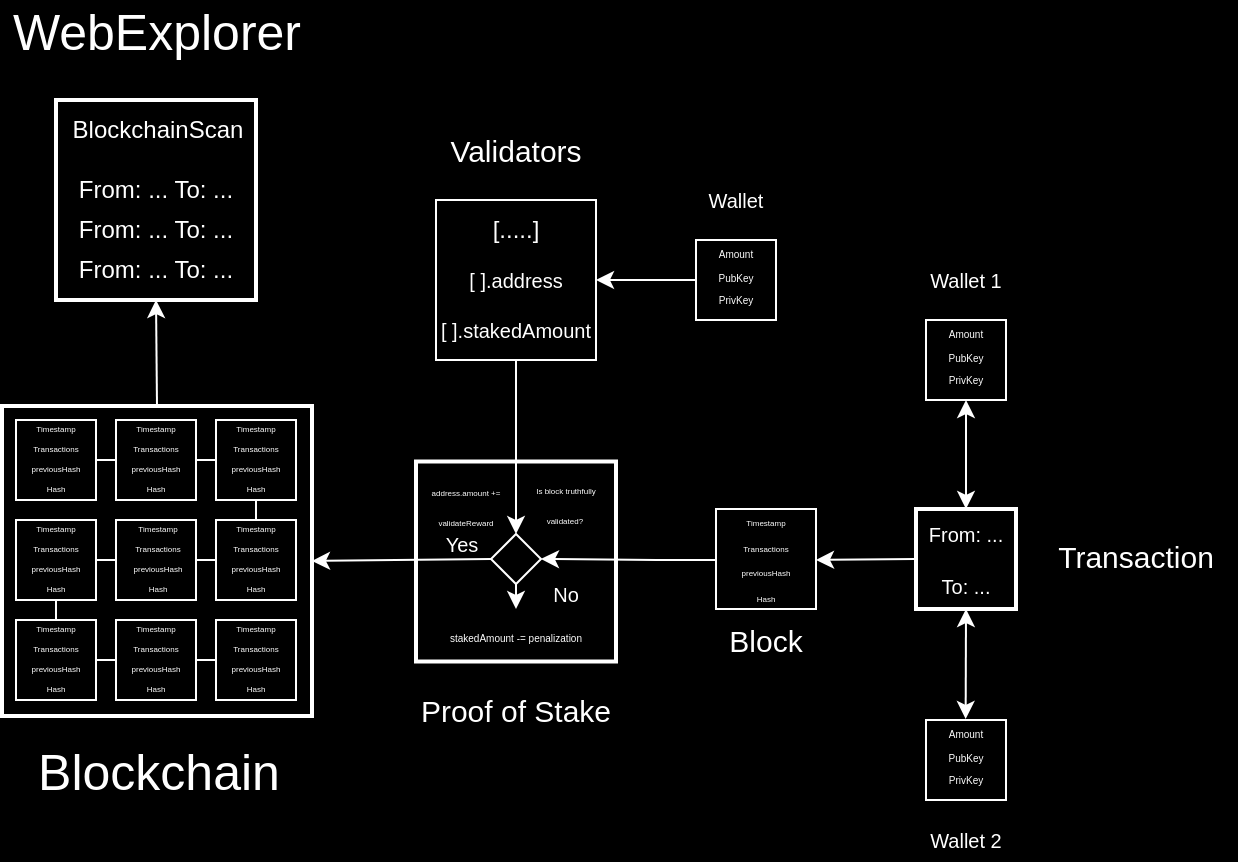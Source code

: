 <mxfile version="24.4.3" type="github">
  <diagram name="Stránka-1" id="s3hBo5GiVauqnpyUISQr">
    <mxGraphModel dx="2852" dy="1570" grid="1" gridSize="10" guides="1" tooltips="1" connect="1" arrows="1" fold="1" page="1" pageScale="1" pageWidth="1500" pageHeight="1500" background="#000000" math="0" shadow="0">
      <root>
        <mxCell id="0" />
        <mxCell id="1" parent="0" />
        <mxCell id="VWce3QYt1jWBbTMA_Xj5-55" value="" style="group;strokeWidth=1;" parent="1" vertex="1" connectable="0">
          <mxGeometry x="673" y="673" width="155" height="155" as="geometry" />
        </mxCell>
        <mxCell id="5ftyIihU0jtAtuSoUZJ_-14" value="" style="whiteSpace=wrap;html=1;aspect=fixed;fillColor=#000000;strokeColor=#FFFFFF;strokeWidth=2;" parent="VWce3QYt1jWBbTMA_Xj5-55" vertex="1">
          <mxGeometry width="155" height="155" as="geometry" />
        </mxCell>
        <mxCell id="5ftyIihU0jtAtuSoUZJ_-15" value="" style="whiteSpace=wrap;html=1;aspect=fixed;fillColor=#000000;strokeColor=#FFFFFF;" parent="VWce3QYt1jWBbTMA_Xj5-55" vertex="1">
          <mxGeometry x="7" y="7" width="40" height="40" as="geometry" />
        </mxCell>
        <mxCell id="5ftyIihU0jtAtuSoUZJ_-16" value="" style="whiteSpace=wrap;html=1;aspect=fixed;fillColor=#000000;strokeColor=#FFFFFF;" parent="VWce3QYt1jWBbTMA_Xj5-55" vertex="1">
          <mxGeometry x="57" y="7" width="40" height="40" as="geometry" />
        </mxCell>
        <mxCell id="5ftyIihU0jtAtuSoUZJ_-17" value="" style="whiteSpace=wrap;html=1;aspect=fixed;fillColor=#000000;strokeColor=#FFFFFF;" parent="VWce3QYt1jWBbTMA_Xj5-55" vertex="1">
          <mxGeometry x="107" y="7" width="40" height="40" as="geometry" />
        </mxCell>
        <mxCell id="5ftyIihU0jtAtuSoUZJ_-18" value="" style="whiteSpace=wrap;html=1;aspect=fixed;fillColor=#000000;strokeColor=#FFFFFF;" parent="VWce3QYt1jWBbTMA_Xj5-55" vertex="1">
          <mxGeometry x="7" y="57" width="40" height="40" as="geometry" />
        </mxCell>
        <mxCell id="5ftyIihU0jtAtuSoUZJ_-19" value="" style="whiteSpace=wrap;html=1;aspect=fixed;fillColor=#000000;strokeColor=#FFFFFF;" parent="VWce3QYt1jWBbTMA_Xj5-55" vertex="1">
          <mxGeometry x="57" y="57" width="40" height="40" as="geometry" />
        </mxCell>
        <mxCell id="5ftyIihU0jtAtuSoUZJ_-20" value="" style="whiteSpace=wrap;html=1;aspect=fixed;fillColor=#000000;strokeColor=#FFFFFF;" parent="VWce3QYt1jWBbTMA_Xj5-55" vertex="1">
          <mxGeometry x="107" y="57" width="40" height="40" as="geometry" />
        </mxCell>
        <mxCell id="5ftyIihU0jtAtuSoUZJ_-21" value="" style="whiteSpace=wrap;html=1;aspect=fixed;fillColor=#000000;strokeColor=#FFFFFF;" parent="VWce3QYt1jWBbTMA_Xj5-55" vertex="1">
          <mxGeometry x="7" y="107" width="40" height="40" as="geometry" />
        </mxCell>
        <mxCell id="5ftyIihU0jtAtuSoUZJ_-22" value="" style="whiteSpace=wrap;html=1;aspect=fixed;fillColor=#000000;strokeColor=#FFFFFF;" parent="VWce3QYt1jWBbTMA_Xj5-55" vertex="1">
          <mxGeometry x="57" y="107" width="40" height="40" as="geometry" />
        </mxCell>
        <mxCell id="5ftyIihU0jtAtuSoUZJ_-23" value="" style="whiteSpace=wrap;html=1;aspect=fixed;fillColor=#000000;strokeColor=#FFFFFF;" parent="VWce3QYt1jWBbTMA_Xj5-55" vertex="1">
          <mxGeometry x="107" y="107" width="40" height="40" as="geometry" />
        </mxCell>
        <mxCell id="5ftyIihU0jtAtuSoUZJ_-24" value="" style="endArrow=none;html=1;rounded=0;strokeColor=#FFFFFF;entryX=0;entryY=0.5;entryDx=0;entryDy=0;exitX=1;exitY=0.5;exitDx=0;exitDy=0;" parent="VWce3QYt1jWBbTMA_Xj5-55" source="5ftyIihU0jtAtuSoUZJ_-18" target="5ftyIihU0jtAtuSoUZJ_-19" edge="1">
          <mxGeometry width="50" height="50" relative="1" as="geometry">
            <mxPoint x="27" y="87" as="sourcePoint" />
            <mxPoint x="77" y="37" as="targetPoint" />
          </mxGeometry>
        </mxCell>
        <mxCell id="5ftyIihU0jtAtuSoUZJ_-26" value="" style="endArrow=none;html=1;rounded=0;entryX=1;entryY=0.5;entryDx=0;entryDy=0;exitX=0;exitY=0.5;exitDx=0;exitDy=0;strokeColor=#FFFFFF;" parent="VWce3QYt1jWBbTMA_Xj5-55" source="5ftyIihU0jtAtuSoUZJ_-16" target="5ftyIihU0jtAtuSoUZJ_-15" edge="1">
          <mxGeometry width="50" height="50" relative="1" as="geometry">
            <mxPoint x="27" y="97" as="sourcePoint" />
            <mxPoint x="77" y="47" as="targetPoint" />
          </mxGeometry>
        </mxCell>
        <mxCell id="5ftyIihU0jtAtuSoUZJ_-27" value="" style="endArrow=none;html=1;rounded=0;entryX=1;entryY=0.5;entryDx=0;entryDy=0;exitX=0;exitY=0.5;exitDx=0;exitDy=0;strokeColor=#FFFFFF;" parent="VWce3QYt1jWBbTMA_Xj5-55" source="5ftyIihU0jtAtuSoUZJ_-17" target="5ftyIihU0jtAtuSoUZJ_-16" edge="1">
          <mxGeometry width="50" height="50" relative="1" as="geometry">
            <mxPoint x="27" y="67" as="sourcePoint" />
            <mxPoint x="77" y="17" as="targetPoint" />
          </mxGeometry>
        </mxCell>
        <mxCell id="5ftyIihU0jtAtuSoUZJ_-28" value="" style="endArrow=none;html=1;rounded=0;entryX=0.5;entryY=1;entryDx=0;entryDy=0;exitX=0.5;exitY=0;exitDx=0;exitDy=0;strokeColor=#FFFFFF;" parent="VWce3QYt1jWBbTMA_Xj5-55" source="5ftyIihU0jtAtuSoUZJ_-20" target="5ftyIihU0jtAtuSoUZJ_-17" edge="1">
          <mxGeometry width="50" height="50" relative="1" as="geometry">
            <mxPoint x="27" y="87" as="sourcePoint" />
            <mxPoint x="77" y="37" as="targetPoint" />
          </mxGeometry>
        </mxCell>
        <mxCell id="5ftyIihU0jtAtuSoUZJ_-29" value="" style="endArrow=none;html=1;rounded=0;entryX=0;entryY=0.5;entryDx=0;entryDy=0;exitX=1;exitY=0.5;exitDx=0;exitDy=0;strokeColor=#FFFFFF;" parent="VWce3QYt1jWBbTMA_Xj5-55" source="5ftyIihU0jtAtuSoUZJ_-19" target="5ftyIihU0jtAtuSoUZJ_-20" edge="1">
          <mxGeometry width="50" height="50" relative="1" as="geometry">
            <mxPoint x="27" y="87" as="sourcePoint" />
            <mxPoint x="77" y="37" as="targetPoint" />
          </mxGeometry>
        </mxCell>
        <mxCell id="5ftyIihU0jtAtuSoUZJ_-30" value="" style="endArrow=none;html=1;rounded=0;entryX=0.5;entryY=1;entryDx=0;entryDy=0;strokeColor=#FFFFFF;" parent="VWce3QYt1jWBbTMA_Xj5-55" target="5ftyIihU0jtAtuSoUZJ_-18" edge="1">
          <mxGeometry width="50" height="50" relative="1" as="geometry">
            <mxPoint x="27" y="107" as="sourcePoint" />
            <mxPoint x="77" y="67" as="targetPoint" />
          </mxGeometry>
        </mxCell>
        <mxCell id="5ftyIihU0jtAtuSoUZJ_-31" value="" style="endArrow=none;html=1;rounded=0;strokeColor=#FFFFFF;exitX=1;exitY=0.5;exitDx=0;exitDy=0;entryX=0;entryY=0.5;entryDx=0;entryDy=0;" parent="VWce3QYt1jWBbTMA_Xj5-55" source="5ftyIihU0jtAtuSoUZJ_-21" target="5ftyIihU0jtAtuSoUZJ_-22" edge="1">
          <mxGeometry width="50" height="50" relative="1" as="geometry">
            <mxPoint x="27" y="117" as="sourcePoint" />
            <mxPoint x="77" y="67" as="targetPoint" />
          </mxGeometry>
        </mxCell>
        <mxCell id="5ftyIihU0jtAtuSoUZJ_-32" value="" style="endArrow=none;html=1;rounded=0;strokeColor=#FFFFFF;exitX=1;exitY=0.5;exitDx=0;exitDy=0;entryX=0;entryY=0.5;entryDx=0;entryDy=0;" parent="VWce3QYt1jWBbTMA_Xj5-55" source="5ftyIihU0jtAtuSoUZJ_-22" target="5ftyIihU0jtAtuSoUZJ_-23" edge="1">
          <mxGeometry width="50" height="50" relative="1" as="geometry">
            <mxPoint x="27" y="117" as="sourcePoint" />
            <mxPoint x="77" y="67" as="targetPoint" />
          </mxGeometry>
        </mxCell>
        <mxCell id="VWce3QYt1jWBbTMA_Xj5-1" value="&lt;font style=&quot;font-size: 4px;&quot;&gt;Timestamp&lt;/font&gt;" style="text;strokeColor=none;align=center;fillColor=none;html=1;verticalAlign=bottom;whiteSpace=wrap;rounded=0;fontColor=#FFFFFF;horizontal=1;spacingTop=0;textShadow=0;labelBorderColor=none;fontSize=4;" parent="VWce3QYt1jWBbTMA_Xj5-55" vertex="1">
          <mxGeometry x="7" y="7" width="40" height="10" as="geometry" />
        </mxCell>
        <mxCell id="VWce3QYt1jWBbTMA_Xj5-2" value="&lt;font style=&quot;font-size: 4px;&quot;&gt;Transactions&lt;/font&gt;" style="text;strokeColor=none;align=center;fillColor=none;html=1;verticalAlign=bottom;whiteSpace=wrap;rounded=0;fontColor=#FFFFFF;fontSize=4;" parent="VWce3QYt1jWBbTMA_Xj5-55" vertex="1">
          <mxGeometry x="7" y="17" width="40" height="10" as="geometry" />
        </mxCell>
        <mxCell id="VWce3QYt1jWBbTMA_Xj5-3" value="&lt;font style=&quot;font-size: 4px;&quot;&gt;previousHash&lt;/font&gt;" style="text;strokeColor=none;align=center;fillColor=none;html=1;verticalAlign=bottom;whiteSpace=wrap;rounded=0;fontColor=#FFFFFF;fontSize=4;" parent="VWce3QYt1jWBbTMA_Xj5-55" vertex="1">
          <mxGeometry x="7" y="27" width="40" height="10" as="geometry" />
        </mxCell>
        <mxCell id="VWce3QYt1jWBbTMA_Xj5-5" value="&lt;font style=&quot;font-size: 4px;&quot;&gt;Hash&lt;/font&gt;" style="text;strokeColor=none;align=center;fillColor=none;html=1;verticalAlign=bottom;whiteSpace=wrap;rounded=0;fontColor=#FFFFFF;fontSize=4;" parent="VWce3QYt1jWBbTMA_Xj5-55" vertex="1">
          <mxGeometry x="7" y="37" width="40" height="10" as="geometry" />
        </mxCell>
        <mxCell id="VWce3QYt1jWBbTMA_Xj5-22" value="&lt;font style=&quot;font-size: 4px;&quot;&gt;previousHash&lt;/font&gt;" style="text;strokeColor=none;align=center;fillColor=none;html=1;verticalAlign=bottom;whiteSpace=wrap;rounded=0;fontColor=#FFFFFF;fontSize=4;" parent="VWce3QYt1jWBbTMA_Xj5-55" vertex="1">
          <mxGeometry x="57" y="27" width="40" height="10" as="geometry" />
        </mxCell>
        <mxCell id="VWce3QYt1jWBbTMA_Xj5-23" value="&lt;font style=&quot;font-size: 4px;&quot;&gt;Hash&lt;/font&gt;" style="text;strokeColor=none;align=center;fillColor=none;html=1;verticalAlign=bottom;whiteSpace=wrap;rounded=0;fontColor=#FFFFFF;fontSize=4;" parent="VWce3QYt1jWBbTMA_Xj5-55" vertex="1">
          <mxGeometry x="57" y="37" width="40" height="10" as="geometry" />
        </mxCell>
        <mxCell id="VWce3QYt1jWBbTMA_Xj5-24" value="&lt;font style=&quot;font-size: 4px;&quot;&gt;Transactions&lt;/font&gt;" style="text;strokeColor=none;align=center;fillColor=none;html=1;verticalAlign=bottom;whiteSpace=wrap;rounded=0;fontColor=#FFFFFF;fontSize=4;" parent="VWce3QYt1jWBbTMA_Xj5-55" vertex="1">
          <mxGeometry x="57" y="17" width="40" height="10" as="geometry" />
        </mxCell>
        <mxCell id="VWce3QYt1jWBbTMA_Xj5-25" value="&lt;font style=&quot;font-size: 4px;&quot;&gt;Timestamp&lt;/font&gt;" style="text;strokeColor=none;align=center;fillColor=none;html=1;verticalAlign=bottom;whiteSpace=wrap;rounded=0;fontColor=#FFFFFF;horizontal=1;spacingTop=0;textShadow=0;labelBorderColor=none;fontSize=4;" parent="VWce3QYt1jWBbTMA_Xj5-55" vertex="1">
          <mxGeometry x="57" y="7" width="40" height="10" as="geometry" />
        </mxCell>
        <mxCell id="VWce3QYt1jWBbTMA_Xj5-26" value="&lt;font style=&quot;font-size: 4px;&quot;&gt;previousHash&lt;/font&gt;" style="text;strokeColor=none;align=center;fillColor=none;html=1;verticalAlign=bottom;whiteSpace=wrap;rounded=0;fontColor=#FFFFFF;fontSize=4;" parent="VWce3QYt1jWBbTMA_Xj5-55" vertex="1">
          <mxGeometry x="107" y="27" width="40" height="10" as="geometry" />
        </mxCell>
        <mxCell id="VWce3QYt1jWBbTMA_Xj5-27" value="&lt;font style=&quot;font-size: 4px;&quot;&gt;Hash&lt;/font&gt;" style="text;strokeColor=none;align=center;fillColor=none;html=1;verticalAlign=bottom;whiteSpace=wrap;rounded=0;fontColor=#FFFFFF;fontSize=4;" parent="VWce3QYt1jWBbTMA_Xj5-55" vertex="1">
          <mxGeometry x="107" y="37" width="40" height="10" as="geometry" />
        </mxCell>
        <mxCell id="VWce3QYt1jWBbTMA_Xj5-28" value="&lt;font style=&quot;font-size: 4px;&quot;&gt;Transactions&lt;/font&gt;" style="text;strokeColor=none;align=center;fillColor=none;html=1;verticalAlign=bottom;whiteSpace=wrap;rounded=0;fontColor=#FFFFFF;fontSize=4;" parent="VWce3QYt1jWBbTMA_Xj5-55" vertex="1">
          <mxGeometry x="107" y="17" width="40" height="10" as="geometry" />
        </mxCell>
        <mxCell id="VWce3QYt1jWBbTMA_Xj5-29" value="&lt;font style=&quot;font-size: 4px;&quot;&gt;Timestamp&lt;/font&gt;" style="text;strokeColor=none;align=center;fillColor=none;html=1;verticalAlign=bottom;whiteSpace=wrap;rounded=0;fontColor=#FFFFFF;horizontal=1;spacingTop=0;textShadow=0;labelBorderColor=none;fontSize=4;" parent="VWce3QYt1jWBbTMA_Xj5-55" vertex="1">
          <mxGeometry x="107" y="7" width="40" height="10" as="geometry" />
        </mxCell>
        <mxCell id="VWce3QYt1jWBbTMA_Xj5-30" value="&lt;font style=&quot;font-size: 4px;&quot;&gt;previousHash&lt;/font&gt;" style="text;strokeColor=none;align=center;fillColor=none;html=1;verticalAlign=bottom;whiteSpace=wrap;rounded=0;fontColor=#FFFFFF;fontSize=4;" parent="VWce3QYt1jWBbTMA_Xj5-55" vertex="1">
          <mxGeometry x="107" y="77" width="40" height="10" as="geometry" />
        </mxCell>
        <mxCell id="VWce3QYt1jWBbTMA_Xj5-31" value="&lt;font style=&quot;font-size: 4px;&quot;&gt;Hash&lt;/font&gt;" style="text;strokeColor=none;align=center;fillColor=none;html=1;verticalAlign=bottom;whiteSpace=wrap;rounded=0;fontColor=#FFFFFF;fontSize=4;" parent="VWce3QYt1jWBbTMA_Xj5-55" vertex="1">
          <mxGeometry x="107" y="87" width="40" height="10" as="geometry" />
        </mxCell>
        <mxCell id="VWce3QYt1jWBbTMA_Xj5-32" value="&lt;font style=&quot;font-size: 4px;&quot;&gt;Transactions&lt;/font&gt;" style="text;strokeColor=none;align=center;fillColor=none;html=1;verticalAlign=bottom;whiteSpace=wrap;rounded=0;fontColor=#FFFFFF;fontSize=4;" parent="VWce3QYt1jWBbTMA_Xj5-55" vertex="1">
          <mxGeometry x="107" y="67" width="40" height="10" as="geometry" />
        </mxCell>
        <mxCell id="VWce3QYt1jWBbTMA_Xj5-33" value="&lt;font style=&quot;font-size: 4px;&quot;&gt;Timestamp&lt;/font&gt;" style="text;strokeColor=none;align=center;fillColor=none;html=1;verticalAlign=bottom;whiteSpace=wrap;rounded=0;fontColor=#FFFFFF;horizontal=1;spacingTop=0;textShadow=0;labelBorderColor=none;fontSize=4;" parent="VWce3QYt1jWBbTMA_Xj5-55" vertex="1">
          <mxGeometry x="107" y="57" width="40" height="10" as="geometry" />
        </mxCell>
        <mxCell id="VWce3QYt1jWBbTMA_Xj5-34" value="&lt;font style=&quot;font-size: 4px;&quot;&gt;previousHash&lt;/font&gt;" style="text;strokeColor=none;align=center;fillColor=none;html=1;verticalAlign=bottom;whiteSpace=wrap;rounded=0;fontColor=#FFFFFF;fontSize=4;" parent="VWce3QYt1jWBbTMA_Xj5-55" vertex="1">
          <mxGeometry x="57.5" y="77" width="40" height="10" as="geometry" />
        </mxCell>
        <mxCell id="VWce3QYt1jWBbTMA_Xj5-35" value="&lt;font style=&quot;font-size: 4px;&quot;&gt;Hash&lt;/font&gt;" style="text;strokeColor=none;align=center;fillColor=none;html=1;verticalAlign=bottom;whiteSpace=wrap;rounded=0;fontColor=#FFFFFF;fontSize=4;" parent="VWce3QYt1jWBbTMA_Xj5-55" vertex="1">
          <mxGeometry x="57.5" y="87" width="40" height="10" as="geometry" />
        </mxCell>
        <mxCell id="VWce3QYt1jWBbTMA_Xj5-36" value="&lt;font style=&quot;font-size: 4px;&quot;&gt;Transactions&lt;/font&gt;" style="text;strokeColor=none;align=center;fillColor=none;html=1;verticalAlign=bottom;whiteSpace=wrap;rounded=0;fontColor=#FFFFFF;fontSize=4;" parent="VWce3QYt1jWBbTMA_Xj5-55" vertex="1">
          <mxGeometry x="57.5" y="67" width="40" height="10" as="geometry" />
        </mxCell>
        <mxCell id="VWce3QYt1jWBbTMA_Xj5-37" value="&lt;font style=&quot;font-size: 4px;&quot;&gt;Timestamp&lt;/font&gt;" style="text;strokeColor=none;align=center;fillColor=none;html=1;verticalAlign=bottom;whiteSpace=wrap;rounded=0;fontColor=#FFFFFF;horizontal=1;spacingTop=0;textShadow=0;labelBorderColor=none;fontSize=4;" parent="VWce3QYt1jWBbTMA_Xj5-55" vertex="1">
          <mxGeometry x="57.5" y="57" width="40" height="10" as="geometry" />
        </mxCell>
        <mxCell id="VWce3QYt1jWBbTMA_Xj5-38" value="&lt;font style=&quot;font-size: 4px;&quot;&gt;previousHash&lt;/font&gt;" style="text;strokeColor=none;align=center;fillColor=none;html=1;verticalAlign=bottom;whiteSpace=wrap;rounded=0;fontColor=#FFFFFF;fontSize=4;" parent="VWce3QYt1jWBbTMA_Xj5-55" vertex="1">
          <mxGeometry x="7" y="77" width="40" height="10" as="geometry" />
        </mxCell>
        <mxCell id="VWce3QYt1jWBbTMA_Xj5-39" value="&lt;font style=&quot;font-size: 4px;&quot;&gt;Hash&lt;/font&gt;" style="text;strokeColor=none;align=center;fillColor=none;html=1;verticalAlign=bottom;whiteSpace=wrap;rounded=0;fontColor=#FFFFFF;fontSize=4;" parent="VWce3QYt1jWBbTMA_Xj5-55" vertex="1">
          <mxGeometry x="7" y="87" width="40" height="10" as="geometry" />
        </mxCell>
        <mxCell id="VWce3QYt1jWBbTMA_Xj5-40" value="&lt;font style=&quot;font-size: 4px;&quot;&gt;Transactions&lt;/font&gt;" style="text;strokeColor=none;align=center;fillColor=none;html=1;verticalAlign=bottom;whiteSpace=wrap;rounded=0;fontColor=#FFFFFF;fontSize=4;" parent="VWce3QYt1jWBbTMA_Xj5-55" vertex="1">
          <mxGeometry x="7" y="67" width="40" height="10" as="geometry" />
        </mxCell>
        <mxCell id="VWce3QYt1jWBbTMA_Xj5-41" value="&lt;font style=&quot;font-size: 4px;&quot;&gt;Timestamp&lt;/font&gt;" style="text;strokeColor=none;align=center;fillColor=none;html=1;verticalAlign=bottom;whiteSpace=wrap;rounded=0;fontColor=#FFFFFF;horizontal=1;spacingTop=0;textShadow=0;labelBorderColor=none;fontSize=4;" parent="VWce3QYt1jWBbTMA_Xj5-55" vertex="1">
          <mxGeometry x="7" y="57" width="40" height="10" as="geometry" />
        </mxCell>
        <mxCell id="VWce3QYt1jWBbTMA_Xj5-42" value="&lt;font style=&quot;font-size: 4px;&quot;&gt;previousHash&lt;/font&gt;" style="text;strokeColor=none;align=center;fillColor=none;html=1;verticalAlign=bottom;whiteSpace=wrap;rounded=0;fontColor=#FFFFFF;fontSize=4;" parent="VWce3QYt1jWBbTMA_Xj5-55" vertex="1">
          <mxGeometry x="7" y="127" width="40" height="10" as="geometry" />
        </mxCell>
        <mxCell id="VWce3QYt1jWBbTMA_Xj5-43" value="&lt;font style=&quot;font-size: 4px;&quot;&gt;Hash&lt;/font&gt;" style="text;strokeColor=none;align=center;fillColor=none;html=1;verticalAlign=bottom;whiteSpace=wrap;rounded=0;fontColor=#FFFFFF;fontSize=4;" parent="VWce3QYt1jWBbTMA_Xj5-55" vertex="1">
          <mxGeometry x="7" y="137" width="40" height="10" as="geometry" />
        </mxCell>
        <mxCell id="VWce3QYt1jWBbTMA_Xj5-44" value="&lt;font style=&quot;font-size: 4px;&quot;&gt;Transactions&lt;/font&gt;" style="text;strokeColor=none;align=center;fillColor=none;html=1;verticalAlign=bottom;whiteSpace=wrap;rounded=0;fontColor=#FFFFFF;fontSize=4;" parent="VWce3QYt1jWBbTMA_Xj5-55" vertex="1">
          <mxGeometry x="7" y="117" width="40" height="10" as="geometry" />
        </mxCell>
        <mxCell id="VWce3QYt1jWBbTMA_Xj5-45" value="&lt;font style=&quot;font-size: 4px;&quot;&gt;Timestamp&lt;/font&gt;" style="text;strokeColor=none;align=center;fillColor=none;html=1;verticalAlign=bottom;whiteSpace=wrap;rounded=0;fontColor=#FFFFFF;horizontal=1;spacingTop=0;textShadow=0;labelBorderColor=none;fontSize=4;" parent="VWce3QYt1jWBbTMA_Xj5-55" vertex="1">
          <mxGeometry x="7" y="107" width="40" height="10" as="geometry" />
        </mxCell>
        <mxCell id="VWce3QYt1jWBbTMA_Xj5-46" value="&lt;font style=&quot;font-size: 4px;&quot;&gt;previousHash&lt;/font&gt;" style="text;strokeColor=none;align=center;fillColor=none;html=1;verticalAlign=bottom;whiteSpace=wrap;rounded=0;fontColor=#FFFFFF;fontSize=4;" parent="VWce3QYt1jWBbTMA_Xj5-55" vertex="1">
          <mxGeometry x="57" y="127" width="40" height="10" as="geometry" />
        </mxCell>
        <mxCell id="VWce3QYt1jWBbTMA_Xj5-47" value="&lt;font style=&quot;font-size: 4px;&quot;&gt;Hash&lt;/font&gt;" style="text;strokeColor=none;align=center;fillColor=none;html=1;verticalAlign=bottom;whiteSpace=wrap;rounded=0;fontColor=#FFFFFF;fontSize=4;" parent="VWce3QYt1jWBbTMA_Xj5-55" vertex="1">
          <mxGeometry x="57" y="137" width="40" height="10" as="geometry" />
        </mxCell>
        <mxCell id="VWce3QYt1jWBbTMA_Xj5-48" value="&lt;font style=&quot;font-size: 4px;&quot;&gt;Transactions&lt;/font&gt;" style="text;strokeColor=none;align=center;fillColor=none;html=1;verticalAlign=bottom;whiteSpace=wrap;rounded=0;fontColor=#FFFFFF;fontSize=4;" parent="VWce3QYt1jWBbTMA_Xj5-55" vertex="1">
          <mxGeometry x="57" y="117" width="40" height="10" as="geometry" />
        </mxCell>
        <mxCell id="VWce3QYt1jWBbTMA_Xj5-49" value="&lt;font style=&quot;font-size: 4px;&quot;&gt;Timestamp&lt;/font&gt;" style="text;strokeColor=none;align=center;fillColor=none;html=1;verticalAlign=bottom;whiteSpace=wrap;rounded=0;fontColor=#FFFFFF;horizontal=1;spacingTop=0;textShadow=0;labelBorderColor=none;fontSize=4;" parent="VWce3QYt1jWBbTMA_Xj5-55" vertex="1">
          <mxGeometry x="57" y="107" width="40" height="10" as="geometry" />
        </mxCell>
        <mxCell id="VWce3QYt1jWBbTMA_Xj5-50" value="&lt;font style=&quot;font-size: 4px;&quot;&gt;previousHash&lt;/font&gt;" style="text;strokeColor=none;align=center;fillColor=none;html=1;verticalAlign=bottom;whiteSpace=wrap;rounded=0;fontColor=#FFFFFF;fontSize=4;" parent="VWce3QYt1jWBbTMA_Xj5-55" vertex="1">
          <mxGeometry x="107" y="127" width="40" height="10" as="geometry" />
        </mxCell>
        <mxCell id="VWce3QYt1jWBbTMA_Xj5-51" value="&lt;font style=&quot;font-size: 4px;&quot;&gt;Hash&lt;/font&gt;" style="text;strokeColor=none;align=center;fillColor=none;html=1;verticalAlign=bottom;whiteSpace=wrap;rounded=0;fontColor=#FFFFFF;fontSize=4;" parent="VWce3QYt1jWBbTMA_Xj5-55" vertex="1">
          <mxGeometry x="107" y="137" width="40" height="10" as="geometry" />
        </mxCell>
        <mxCell id="VWce3QYt1jWBbTMA_Xj5-52" value="&lt;font style=&quot;font-size: 4px;&quot;&gt;Transactions&lt;/font&gt;" style="text;strokeColor=none;align=center;fillColor=none;html=1;verticalAlign=bottom;whiteSpace=wrap;rounded=0;fontColor=#FFFFFF;fontSize=4;" parent="VWce3QYt1jWBbTMA_Xj5-55" vertex="1">
          <mxGeometry x="107" y="117" width="40" height="10" as="geometry" />
        </mxCell>
        <mxCell id="VWce3QYt1jWBbTMA_Xj5-53" value="&lt;font style=&quot;font-size: 4px;&quot;&gt;Timestamp&lt;/font&gt;" style="text;strokeColor=none;align=center;fillColor=none;html=1;verticalAlign=bottom;whiteSpace=wrap;rounded=0;fontColor=#FFFFFF;horizontal=1;spacingTop=0;textShadow=0;labelBorderColor=none;fontSize=4;" parent="VWce3QYt1jWBbTMA_Xj5-55" vertex="1">
          <mxGeometry x="107" y="107" width="40" height="10" as="geometry" />
        </mxCell>
        <mxCell id="VWce3QYt1jWBbTMA_Xj5-58" value="" style="whiteSpace=wrap;html=1;aspect=fixed;fillColor=#000000;strokeColor=#FFFFFF;strokeWidth=2;" parent="1" vertex="1">
          <mxGeometry x="880" y="700.75" width="100" height="100" as="geometry" />
        </mxCell>
        <mxCell id="VWce3QYt1jWBbTMA_Xj5-59" value="&lt;font style=&quot;font-size: 25px;&quot; color=&quot;#ffffff&quot;&gt;Blockchain&lt;/font&gt;" style="text;strokeColor=none;align=center;fillColor=none;html=1;verticalAlign=middle;whiteSpace=wrap;rounded=0;" parent="1" vertex="1">
          <mxGeometry x="673" y="840" width="157" height="30" as="geometry" />
        </mxCell>
        <mxCell id="VWce3QYt1jWBbTMA_Xj5-60" value="&lt;font style=&quot;font-size: 15px;&quot; color=&quot;#ffffff&quot;&gt;Proof of Stake&lt;/font&gt;" style="text;strokeColor=none;align=center;fillColor=none;html=1;verticalAlign=middle;whiteSpace=wrap;rounded=0;" parent="1" vertex="1">
          <mxGeometry x="880" y="810" width="100" height="30" as="geometry" />
        </mxCell>
        <mxCell id="VWce3QYt1jWBbTMA_Xj5-66" value="" style="group;strokeWidth=1;strokeColor=none;" parent="1" vertex="1" connectable="0">
          <mxGeometry x="1030" y="724.5" width="50" height="50" as="geometry" />
        </mxCell>
        <mxCell id="VWce3QYt1jWBbTMA_Xj5-65" value="" style="whiteSpace=wrap;html=1;aspect=fixed;fillColor=#000000;strokeColor=#FFFFFF;" parent="VWce3QYt1jWBbTMA_Xj5-66" vertex="1">
          <mxGeometry width="50" height="50" as="geometry" />
        </mxCell>
        <mxCell id="VWce3QYt1jWBbTMA_Xj5-61" value="&lt;font style=&quot;font-size: 4px;&quot;&gt;previousHash&lt;/font&gt;" style="text;strokeColor=none;align=center;fillColor=none;html=1;verticalAlign=bottom;whiteSpace=wrap;rounded=0;fontColor=#FFFFFF;fontSize=4;" parent="VWce3QYt1jWBbTMA_Xj5-66" vertex="1">
          <mxGeometry y="25" width="50" height="12.5" as="geometry" />
        </mxCell>
        <mxCell id="VWce3QYt1jWBbTMA_Xj5-64" value="&lt;font style=&quot;font-size: 4px;&quot;&gt;Timestamp&lt;/font&gt;" style="text;strokeColor=none;align=center;fillColor=none;html=1;verticalAlign=bottom;whiteSpace=wrap;rounded=0;fontColor=#FFFFFF;horizontal=1;spacingTop=0;textShadow=0;labelBorderColor=none;fontSize=4;" parent="VWce3QYt1jWBbTMA_Xj5-66" vertex="1">
          <mxGeometry width="50" height="12.5" as="geometry" />
        </mxCell>
        <mxCell id="VWce3QYt1jWBbTMA_Xj5-63" value="&lt;font style=&quot;font-size: 4px;&quot;&gt;Transactions&lt;/font&gt;" style="text;strokeColor=none;align=center;fillColor=none;html=1;verticalAlign=bottom;whiteSpace=wrap;rounded=0;fontColor=#FFFFFF;fontSize=4;" parent="VWce3QYt1jWBbTMA_Xj5-66" vertex="1">
          <mxGeometry y="13" width="50" height="12.5" as="geometry" />
        </mxCell>
        <mxCell id="VWce3QYt1jWBbTMA_Xj5-62" value="&lt;font style=&quot;font-size: 4px;&quot;&gt;Hash&lt;/font&gt;" style="text;strokeColor=none;align=center;fillColor=none;html=1;verticalAlign=bottom;whiteSpace=wrap;rounded=0;fontColor=#FFFFFF;fontSize=4;" parent="VWce3QYt1jWBbTMA_Xj5-66" vertex="1">
          <mxGeometry y="37.5" width="50" height="12.5" as="geometry" />
        </mxCell>
        <mxCell id="VWce3QYt1jWBbTMA_Xj5-70" value="" style="endArrow=classic;html=1;rounded=0;strokeColor=#FFFFFF;entryX=1;entryY=0.5;entryDx=0;entryDy=0;entryPerimeter=0;" parent="1" target="VWce3QYt1jWBbTMA_Xj5-80" edge="1">
          <mxGeometry width="50" height="50" relative="1" as="geometry">
            <mxPoint x="1030" y="750" as="sourcePoint" />
            <mxPoint x="990" y="750" as="targetPoint" />
            <Array as="points">
              <mxPoint x="1000" y="750" />
            </Array>
          </mxGeometry>
        </mxCell>
        <mxCell id="VWce3QYt1jWBbTMA_Xj5-73" value="&lt;font style=&quot;font-size: 15px;&quot; color=&quot;#ffffff&quot;&gt;Block&lt;/font&gt;" style="text;strokeColor=none;align=center;fillColor=none;html=1;verticalAlign=middle;whiteSpace=wrap;rounded=0;" parent="1" vertex="1">
          <mxGeometry x="1030" y="780" width="50" height="20" as="geometry" />
        </mxCell>
        <mxCell id="VWce3QYt1jWBbTMA_Xj5-74" value="" style="endArrow=classic;html=1;rounded=0;strokeColor=#FFFFFF;entryX=0.5;entryY=0;entryDx=0;entryDy=0;entryPerimeter=0;" parent="1" edge="1">
          <mxGeometry width="50" height="50" relative="1" as="geometry">
            <mxPoint x="930" y="650" as="sourcePoint" />
            <mxPoint x="930" y="737" as="targetPoint" />
          </mxGeometry>
        </mxCell>
        <mxCell id="VWce3QYt1jWBbTMA_Xj5-76" value="&lt;font style=&quot;font-size: 15px;&quot; color=&quot;#ffffff&quot;&gt;Validators&lt;/font&gt;" style="text;strokeColor=none;align=center;fillColor=none;html=1;verticalAlign=middle;whiteSpace=wrap;rounded=0;" parent="1" vertex="1">
          <mxGeometry x="890" y="530" width="80" height="30" as="geometry" />
        </mxCell>
        <mxCell id="VWce3QYt1jWBbTMA_Xj5-80" value="" style="strokeWidth=1;html=1;shape=mxgraph.flowchart.decision;whiteSpace=wrap;fillColor=#000000;strokeColor=#FFFFFF;" parent="1" vertex="1">
          <mxGeometry x="917.5" y="737" width="25" height="25" as="geometry" />
        </mxCell>
        <mxCell id="VWce3QYt1jWBbTMA_Xj5-92" value="" style="endArrow=classic;html=1;rounded=0;strokeColor=#FFFFFF;entryX=1;entryY=0.5;entryDx=0;entryDy=0;exitX=0;exitY=0.5;exitDx=0;exitDy=0;exitPerimeter=0;" parent="1" source="VWce3QYt1jWBbTMA_Xj5-80" target="5ftyIihU0jtAtuSoUZJ_-14" edge="1">
          <mxGeometry width="50" height="50" relative="1" as="geometry">
            <mxPoint x="880" y="790" as="sourcePoint" />
            <mxPoint x="930" y="740" as="targetPoint" />
          </mxGeometry>
        </mxCell>
        <mxCell id="VWce3QYt1jWBbTMA_Xj5-93" value="" style="group" parent="1" vertex="1" connectable="0">
          <mxGeometry x="890" y="570" width="80" height="80" as="geometry" />
        </mxCell>
        <mxCell id="VWce3QYt1jWBbTMA_Xj5-75" value="" style="whiteSpace=wrap;html=1;aspect=fixed;fillColor=#000000;strokeColor=#FFFFFF;strokeWidth=1;" parent="VWce3QYt1jWBbTMA_Xj5-93" vertex="1">
          <mxGeometry width="80" height="80" as="geometry" />
        </mxCell>
        <mxCell id="VWce3QYt1jWBbTMA_Xj5-77" value="&lt;font style=&quot;font-size: 12px;&quot; color=&quot;#ffffff&quot;&gt;[.....]&lt;/font&gt;" style="text;strokeColor=none;align=center;fillColor=none;html=1;verticalAlign=middle;whiteSpace=wrap;rounded=0;fontSize=12;" parent="VWce3QYt1jWBbTMA_Xj5-93" vertex="1">
          <mxGeometry width="80" height="30" as="geometry" />
        </mxCell>
        <mxCell id="VWce3QYt1jWBbTMA_Xj5-78" value="&lt;font style=&quot;font-size: 10px;&quot; color=&quot;#ffffff&quot;&gt;[ ].address&lt;/font&gt;" style="text;strokeColor=none;align=center;fillColor=none;html=1;verticalAlign=middle;whiteSpace=wrap;rounded=0;" parent="VWce3QYt1jWBbTMA_Xj5-93" vertex="1">
          <mxGeometry y="25" width="80" height="30" as="geometry" />
        </mxCell>
        <mxCell id="VWce3QYt1jWBbTMA_Xj5-79" value="&lt;font style=&quot;font-size: 10px;&quot; color=&quot;#ffffff&quot;&gt;[ ].stakedAmount&lt;/font&gt;" style="text;strokeColor=none;align=center;fillColor=none;html=1;verticalAlign=middle;whiteSpace=wrap;rounded=0;" parent="VWce3QYt1jWBbTMA_Xj5-93" vertex="1">
          <mxGeometry y="50" width="80" height="30" as="geometry" />
        </mxCell>
        <mxCell id="VWce3QYt1jWBbTMA_Xj5-95" value="&lt;font style=&quot;font-size: 10px;&quot; color=&quot;#ffffff&quot;&gt;Yes&lt;/font&gt;" style="text;strokeColor=none;align=center;fillColor=none;html=1;verticalAlign=middle;whiteSpace=wrap;rounded=0;" parent="1" vertex="1">
          <mxGeometry x="887.5" y="737" width="30" height="10" as="geometry" />
        </mxCell>
        <mxCell id="VWce3QYt1jWBbTMA_Xj5-96" value="&lt;font style=&quot;font-size: 10px;&quot; color=&quot;#ffffff&quot;&gt;No&lt;/font&gt;" style="text;strokeColor=none;align=center;fillColor=none;html=1;verticalAlign=middle;whiteSpace=wrap;rounded=0;" parent="1" vertex="1">
          <mxGeometry x="940" y="762" width="30" height="10" as="geometry" />
        </mxCell>
        <mxCell id="VWce3QYt1jWBbTMA_Xj5-97" value="&lt;font style=&quot;font-size: 5px;&quot; color=&quot;#ffffff&quot;&gt;stakedAmount -= penalization&lt;/font&gt;" style="text;strokeColor=none;align=center;fillColor=none;html=1;verticalAlign=middle;whiteSpace=wrap;rounded=0;" parent="1" vertex="1">
          <mxGeometry x="880" y="774.5" width="100" height="25.5" as="geometry" />
        </mxCell>
        <mxCell id="VWce3QYt1jWBbTMA_Xj5-98" value="" style="endArrow=classic;html=1;rounded=0;strokeColor=#FFFFFF;exitX=0.5;exitY=1;exitDx=0;exitDy=0;exitPerimeter=0;" parent="1" source="VWce3QYt1jWBbTMA_Xj5-80" target="VWce3QYt1jWBbTMA_Xj5-97" edge="1">
          <mxGeometry width="50" height="50" relative="1" as="geometry">
            <mxPoint x="890" y="800" as="sourcePoint" />
            <mxPoint x="940" y="750" as="targetPoint" />
          </mxGeometry>
        </mxCell>
        <mxCell id="VWce3QYt1jWBbTMA_Xj5-100" value="&lt;font style=&quot;font-size: 4px;&quot; color=&quot;#ffffff&quot;&gt;Is block truthfully validated?&amp;nbsp;&lt;/font&gt;" style="text;strokeColor=none;align=center;fillColor=none;html=1;verticalAlign=middle;whiteSpace=wrap;rounded=0;" parent="1" vertex="1">
          <mxGeometry x="930" y="700.75" width="50" height="39.25" as="geometry" />
        </mxCell>
        <mxCell id="VWce3QYt1jWBbTMA_Xj5-101" value="&lt;font style=&quot;font-size: 4px;&quot; color=&quot;#ffffff&quot;&gt;address.amount += validateReward&lt;/font&gt;" style="text;strokeColor=none;align=center;fillColor=none;html=1;verticalAlign=middle;whiteSpace=wrap;rounded=0;" parent="1" vertex="1">
          <mxGeometry x="880" y="700.75" width="50" height="40" as="geometry" />
        </mxCell>
        <mxCell id="uDfckQUDrB3kBLnj6QCH-1" value="" style="endArrow=classic;html=1;rounded=0;strokeColor=#FFFFFF;exitX=0.5;exitY=0;exitDx=0;exitDy=0;" edge="1" parent="1" source="5ftyIihU0jtAtuSoUZJ_-14">
          <mxGeometry width="50" height="50" relative="1" as="geometry">
            <mxPoint x="770" y="710" as="sourcePoint" />
            <mxPoint x="750" y="620" as="targetPoint" />
          </mxGeometry>
        </mxCell>
        <mxCell id="uDfckQUDrB3kBLnj6QCH-2" value="" style="whiteSpace=wrap;html=1;aspect=fixed;fillColor=#000000;strokeColor=#FFFFFF;strokeWidth=2;" vertex="1" parent="1">
          <mxGeometry x="700" y="520" width="100" height="100" as="geometry" />
        </mxCell>
        <mxCell id="uDfckQUDrB3kBLnj6QCH-4" value="" style="endArrow=classic;html=1;rounded=0;strokeColor=#FFFFFF;entryX=1;entryY=1;entryDx=0;entryDy=0;exitX=0;exitY=0.5;exitDx=0;exitDy=0;" edge="1" parent="1" source="uDfckQUDrB3kBLnj6QCH-5" target="VWce3QYt1jWBbTMA_Xj5-63">
          <mxGeometry width="50" height="50" relative="1" as="geometry">
            <mxPoint x="1130" y="750" as="sourcePoint" />
            <mxPoint x="1160" y="737" as="targetPoint" />
          </mxGeometry>
        </mxCell>
        <mxCell id="uDfckQUDrB3kBLnj6QCH-7" value="" style="endArrow=classic;startArrow=classic;html=1;rounded=0;strokeColor=#FFFFFF;entryX=0.5;entryY=1;entryDx=0;entryDy=0;exitX=0.5;exitY=0;exitDx=0;exitDy=0;" edge="1" parent="1" source="uDfckQUDrB3kBLnj6QCH-5" target="uDfckQUDrB3kBLnj6QCH-6">
          <mxGeometry width="50" height="50" relative="1" as="geometry">
            <mxPoint x="1170" y="720" as="sourcePoint" />
            <mxPoint x="1140" y="670" as="targetPoint" />
          </mxGeometry>
        </mxCell>
        <mxCell id="uDfckQUDrB3kBLnj6QCH-8" value="" style="endArrow=classic;startArrow=classic;html=1;rounded=0;strokeColor=#FFFFFF;exitX=0.5;exitY=0;exitDx=0;exitDy=0;entryX=0.5;entryY=1;entryDx=0;entryDy=0;" edge="1" parent="1" target="uDfckQUDrB3kBLnj6QCH-5">
          <mxGeometry width="50" height="50" relative="1" as="geometry">
            <mxPoint x="1154.83" y="829.5" as="sourcePoint" />
            <mxPoint x="1150" y="780" as="targetPoint" />
          </mxGeometry>
        </mxCell>
        <mxCell id="uDfckQUDrB3kBLnj6QCH-11" value="&lt;font style=&quot;font-size: 15px;&quot; color=&quot;#ffffff&quot;&gt;Transaction&lt;/font&gt;" style="text;strokeColor=none;align=center;fillColor=none;html=1;verticalAlign=middle;whiteSpace=wrap;rounded=0;" vertex="1" parent="1">
          <mxGeometry x="1190" y="737" width="100" height="22" as="geometry" />
        </mxCell>
        <mxCell id="uDfckQUDrB3kBLnj6QCH-12" value="&lt;font style=&quot;font-size: 10px;&quot; color=&quot;#ffffff&quot;&gt;Wallet 1&lt;/font&gt;" style="text;strokeColor=none;align=center;fillColor=none;html=1;verticalAlign=middle;whiteSpace=wrap;rounded=0;" vertex="1" parent="1">
          <mxGeometry x="1130" y="600" width="50" height="20" as="geometry" />
        </mxCell>
        <mxCell id="uDfckQUDrB3kBLnj6QCH-13" value="&lt;font style=&quot;font-size: 10px;&quot; color=&quot;#ffffff&quot;&gt;Wallet 2&lt;/font&gt;" style="text;strokeColor=none;align=center;fillColor=none;html=1;verticalAlign=middle;whiteSpace=wrap;rounded=0;" vertex="1" parent="1">
          <mxGeometry x="1130" y="880" width="50" height="20" as="geometry" />
        </mxCell>
        <mxCell id="uDfckQUDrB3kBLnj6QCH-20" value="" style="group" vertex="1" connectable="0" parent="1">
          <mxGeometry x="1135" y="630" width="40" height="40" as="geometry" />
        </mxCell>
        <mxCell id="uDfckQUDrB3kBLnj6QCH-6" value="" style="whiteSpace=wrap;html=1;aspect=fixed;fillColor=#000000;strokeColor=#FFFFFF;" vertex="1" parent="uDfckQUDrB3kBLnj6QCH-20">
          <mxGeometry width="40" height="40" as="geometry" />
        </mxCell>
        <mxCell id="uDfckQUDrB3kBLnj6QCH-19" value="" style="group" vertex="1" connectable="0" parent="uDfckQUDrB3kBLnj6QCH-20">
          <mxGeometry x="5" width="30" height="33.12" as="geometry" />
        </mxCell>
        <mxCell id="uDfckQUDrB3kBLnj6QCH-16" value="&lt;font style=&quot;font-size: 5px;&quot; color=&quot;#ffffff&quot;&gt;Amount&lt;/font&gt;" style="text;strokeColor=none;align=center;fillColor=none;html=1;verticalAlign=middle;whiteSpace=wrap;rounded=0;" vertex="1" parent="uDfckQUDrB3kBLnj6QCH-19">
          <mxGeometry width="30" height="10" as="geometry" />
        </mxCell>
        <mxCell id="uDfckQUDrB3kBLnj6QCH-17" value="&lt;font style=&quot;font-size: 5px;&quot; color=&quot;#ffffff&quot;&gt;PubKey&lt;/font&gt;" style="text;strokeColor=none;align=center;fillColor=none;html=1;verticalAlign=middle;whiteSpace=wrap;rounded=0;" vertex="1" parent="uDfckQUDrB3kBLnj6QCH-19">
          <mxGeometry y="13.43" width="30" height="6.25" as="geometry" />
        </mxCell>
        <mxCell id="uDfckQUDrB3kBLnj6QCH-18" value="&lt;font style=&quot;font-size: 5px;&quot; color=&quot;#ffffff&quot;&gt;PrivKey&lt;/font&gt;" style="text;strokeColor=none;align=center;fillColor=none;html=1;verticalAlign=middle;whiteSpace=wrap;rounded=0;" vertex="1" parent="uDfckQUDrB3kBLnj6QCH-19">
          <mxGeometry y="23.12" width="30" height="10" as="geometry" />
        </mxCell>
        <mxCell id="uDfckQUDrB3kBLnj6QCH-21" value="" style="group" vertex="1" connectable="0" parent="1">
          <mxGeometry x="1130" y="724.5" width="50" height="51" as="geometry" />
        </mxCell>
        <mxCell id="uDfckQUDrB3kBLnj6QCH-5" value="" style="whiteSpace=wrap;html=1;aspect=fixed;strokeColor=#FFFFFF;fillColor=#000000;strokeWidth=2;" vertex="1" parent="uDfckQUDrB3kBLnj6QCH-21">
          <mxGeometry width="50" height="50" as="geometry" />
        </mxCell>
        <mxCell id="uDfckQUDrB3kBLnj6QCH-14" value="&lt;font style=&quot;font-size: 10px;&quot; color=&quot;#ffffff&quot;&gt;From: ...&lt;/font&gt;" style="text;strokeColor=none;align=center;fillColor=none;html=1;verticalAlign=middle;whiteSpace=wrap;rounded=0;" vertex="1" parent="uDfckQUDrB3kBLnj6QCH-21">
          <mxGeometry width="50" height="25.5" as="geometry" />
        </mxCell>
        <mxCell id="uDfckQUDrB3kBLnj6QCH-15" value="&lt;font style=&quot;font-size: 10px;&quot; color=&quot;#ffffff&quot;&gt;To: ...&lt;/font&gt;" style="text;strokeColor=none;align=center;fillColor=none;html=1;verticalAlign=middle;whiteSpace=wrap;rounded=0;" vertex="1" parent="uDfckQUDrB3kBLnj6QCH-21">
          <mxGeometry y="25.5" width="50" height="25.5" as="geometry" />
        </mxCell>
        <mxCell id="uDfckQUDrB3kBLnj6QCH-22" value="" style="group" vertex="1" connectable="0" parent="1">
          <mxGeometry x="1135" y="830" width="40" height="40" as="geometry" />
        </mxCell>
        <mxCell id="uDfckQUDrB3kBLnj6QCH-23" value="" style="whiteSpace=wrap;html=1;aspect=fixed;fillColor=#000000;strokeColor=#FFFFFF;" vertex="1" parent="uDfckQUDrB3kBLnj6QCH-22">
          <mxGeometry width="40" height="40" as="geometry" />
        </mxCell>
        <mxCell id="uDfckQUDrB3kBLnj6QCH-24" value="" style="group" vertex="1" connectable="0" parent="uDfckQUDrB3kBLnj6QCH-22">
          <mxGeometry x="5" width="30" height="33.12" as="geometry" />
        </mxCell>
        <mxCell id="uDfckQUDrB3kBLnj6QCH-25" value="&lt;font style=&quot;font-size: 5px;&quot; color=&quot;#ffffff&quot;&gt;Amount&lt;/font&gt;" style="text;strokeColor=none;align=center;fillColor=none;html=1;verticalAlign=middle;whiteSpace=wrap;rounded=0;" vertex="1" parent="uDfckQUDrB3kBLnj6QCH-24">
          <mxGeometry width="30" height="10" as="geometry" />
        </mxCell>
        <mxCell id="uDfckQUDrB3kBLnj6QCH-26" value="&lt;font style=&quot;font-size: 5px;&quot; color=&quot;#ffffff&quot;&gt;PubKey&lt;/font&gt;" style="text;strokeColor=none;align=center;fillColor=none;html=1;verticalAlign=middle;whiteSpace=wrap;rounded=0;" vertex="1" parent="uDfckQUDrB3kBLnj6QCH-24">
          <mxGeometry y="13.75" width="30" height="6.25" as="geometry" />
        </mxCell>
        <mxCell id="uDfckQUDrB3kBLnj6QCH-27" value="&lt;font style=&quot;font-size: 5px;&quot; color=&quot;#ffffff&quot;&gt;PrivKey&lt;/font&gt;" style="text;strokeColor=none;align=center;fillColor=none;html=1;verticalAlign=middle;whiteSpace=wrap;rounded=0;" vertex="1" parent="uDfckQUDrB3kBLnj6QCH-24">
          <mxGeometry y="23.12" width="30" height="10" as="geometry" />
        </mxCell>
        <mxCell id="uDfckQUDrB3kBLnj6QCH-30" value="" style="endArrow=classic;html=1;rounded=0;entryX=1;entryY=0.5;entryDx=0;entryDy=0;strokeColor=#FFFFFF;" edge="1" parent="1" target="VWce3QYt1jWBbTMA_Xj5-78">
          <mxGeometry width="50" height="50" relative="1" as="geometry">
            <mxPoint x="1020" y="610" as="sourcePoint" />
            <mxPoint x="960" y="590" as="targetPoint" />
          </mxGeometry>
        </mxCell>
        <mxCell id="uDfckQUDrB3kBLnj6QCH-32" value="&lt;font style=&quot;font-size: 25px;&quot; color=&quot;#ffffff&quot;&gt;WebExplorer&lt;/font&gt;" style="text;strokeColor=none;align=center;fillColor=none;html=1;verticalAlign=middle;whiteSpace=wrap;rounded=0;" vertex="1" parent="1">
          <mxGeometry x="672" y="470" width="157" height="30" as="geometry" />
        </mxCell>
        <mxCell id="uDfckQUDrB3kBLnj6QCH-35" value="" style="group" vertex="1" connectable="0" parent="1">
          <mxGeometry x="1020" y="590" width="40" height="40" as="geometry" />
        </mxCell>
        <mxCell id="uDfckQUDrB3kBLnj6QCH-36" value="" style="whiteSpace=wrap;html=1;aspect=fixed;fillColor=#000000;strokeColor=#FFFFFF;" vertex="1" parent="uDfckQUDrB3kBLnj6QCH-35">
          <mxGeometry width="40" height="40" as="geometry" />
        </mxCell>
        <mxCell id="uDfckQUDrB3kBLnj6QCH-37" value="" style="group" vertex="1" connectable="0" parent="uDfckQUDrB3kBLnj6QCH-35">
          <mxGeometry x="5" width="30" height="33.12" as="geometry" />
        </mxCell>
        <mxCell id="uDfckQUDrB3kBLnj6QCH-38" value="&lt;font style=&quot;font-size: 5px;&quot; color=&quot;#ffffff&quot;&gt;Amount&lt;/font&gt;" style="text;strokeColor=none;align=center;fillColor=none;html=1;verticalAlign=middle;whiteSpace=wrap;rounded=0;" vertex="1" parent="uDfckQUDrB3kBLnj6QCH-37">
          <mxGeometry width="30" height="10" as="geometry" />
        </mxCell>
        <mxCell id="uDfckQUDrB3kBLnj6QCH-39" value="&lt;font style=&quot;font-size: 5px;&quot; color=&quot;#ffffff&quot;&gt;PubKey&lt;/font&gt;" style="text;strokeColor=none;align=center;fillColor=none;html=1;verticalAlign=middle;whiteSpace=wrap;rounded=0;" vertex="1" parent="uDfckQUDrB3kBLnj6QCH-37">
          <mxGeometry y="13.43" width="30" height="6.25" as="geometry" />
        </mxCell>
        <mxCell id="uDfckQUDrB3kBLnj6QCH-40" value="&lt;font style=&quot;font-size: 5px;&quot; color=&quot;#ffffff&quot;&gt;PrivKey&lt;/font&gt;" style="text;strokeColor=none;align=center;fillColor=none;html=1;verticalAlign=middle;whiteSpace=wrap;rounded=0;" vertex="1" parent="uDfckQUDrB3kBLnj6QCH-37">
          <mxGeometry y="23.12" width="30" height="10" as="geometry" />
        </mxCell>
        <mxCell id="uDfckQUDrB3kBLnj6QCH-42" value="&lt;font style=&quot;font-size: 10px;&quot; color=&quot;#ffffff&quot;&gt;Wallet&lt;/font&gt;" style="text;strokeColor=none;align=center;fillColor=none;html=1;verticalAlign=middle;whiteSpace=wrap;rounded=0;" vertex="1" parent="1">
          <mxGeometry x="1015" y="560" width="50" height="20" as="geometry" />
        </mxCell>
        <mxCell id="uDfckQUDrB3kBLnj6QCH-43" value="&lt;font style=&quot;font-size: 12px;&quot; color=&quot;#ffffff&quot;&gt;BlockchainScan&lt;/font&gt;" style="text;strokeColor=none;align=center;fillColor=none;html=1;verticalAlign=middle;whiteSpace=wrap;rounded=0;" vertex="1" parent="1">
          <mxGeometry x="700.5" y="520" width="100" height="30" as="geometry" />
        </mxCell>
        <mxCell id="uDfckQUDrB3kBLnj6QCH-44" value="&lt;font style=&quot;font-size: 12px;&quot; color=&quot;#ffffff&quot;&gt;From: ... To: ...&lt;/font&gt;" style="text;strokeColor=none;align=center;fillColor=none;html=1;verticalAlign=middle;whiteSpace=wrap;rounded=0;" vertex="1" parent="1">
          <mxGeometry x="700" y="550" width="100" height="30" as="geometry" />
        </mxCell>
        <mxCell id="uDfckQUDrB3kBLnj6QCH-45" value="&lt;font style=&quot;font-size: 12px;&quot; color=&quot;#ffffff&quot;&gt;From: ... To: ...&lt;/font&gt;" style="text;strokeColor=none;align=center;fillColor=none;html=1;verticalAlign=middle;whiteSpace=wrap;rounded=0;" vertex="1" parent="1">
          <mxGeometry x="700" y="570" width="100" height="30" as="geometry" />
        </mxCell>
        <mxCell id="uDfckQUDrB3kBLnj6QCH-46" value="&lt;font style=&quot;font-size: 12px;&quot; color=&quot;#ffffff&quot;&gt;From: ... To: ...&lt;/font&gt;" style="text;strokeColor=none;align=center;fillColor=none;html=1;verticalAlign=middle;whiteSpace=wrap;rounded=0;" vertex="1" parent="1">
          <mxGeometry x="700" y="590" width="100" height="30" as="geometry" />
        </mxCell>
      </root>
    </mxGraphModel>
  </diagram>
</mxfile>

